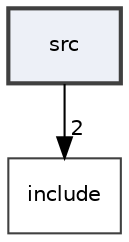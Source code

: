 digraph "/home/soufiani/MyProject/src"
{
 // LATEX_PDF_SIZE
  edge [fontname="Helvetica",fontsize="10",labelfontname="Helvetica",labelfontsize="10"];
  node [fontname="Helvetica",fontsize="10",shape=record];
  compound=true
  dir_68267d1309a1af8e8297ef4c3efbcdba [shape=box, label="src", style="filled,bold,", fillcolor="#edf0f7", color="grey25", URL="dir_68267d1309a1af8e8297ef4c3efbcdba.html"];
  dir_d44c64559bbebec7f509842c48db8b23 [shape=box, label="include", style="", fillcolor="#edf0f7", color="grey25", URL="dir_d44c64559bbebec7f509842c48db8b23.html"];
  dir_68267d1309a1af8e8297ef4c3efbcdba->dir_d44c64559bbebec7f509842c48db8b23 [headlabel="2", labeldistance=1.5 headhref="dir_000001_000000.html"];
}
